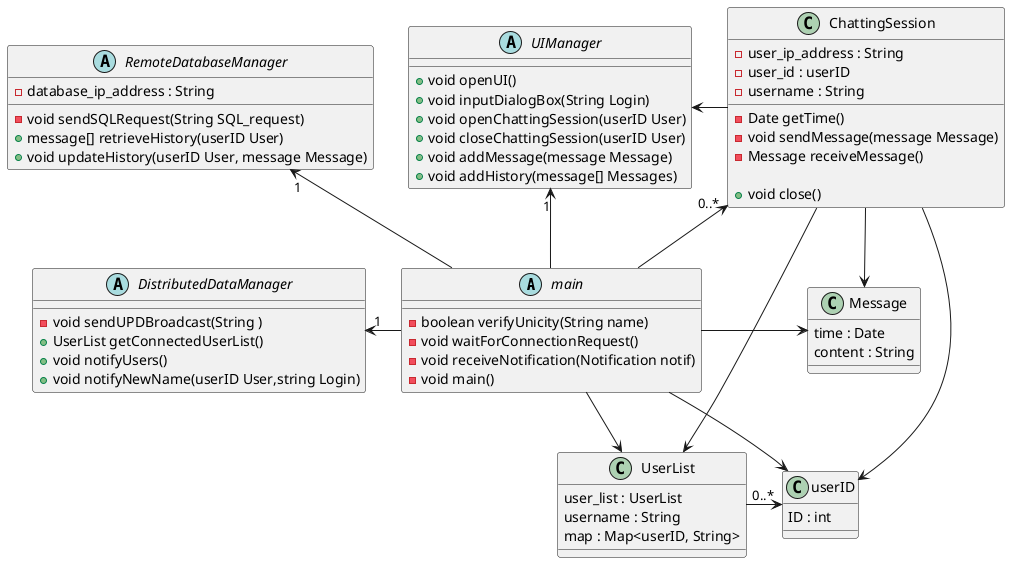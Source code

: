 @startuml class
abstract class main {
    -boolean verifyUnicity(String name)
    -void waitForConnectionRequest()
    -void receiveNotification(Notification notif)
    -void main()
}

abstract class UIManager {
    +void openUI()
    +void inputDialogBox(String Login)
    +void openChattingSession(userID User)
    +void closeChattingSession(userID User)
    +void addMessage(message Message)
    +void addHistory(message[] Messages)
}

abstract class DistributedDataManager {
    -void sendUPDBroadcast(String )
    +UserList getConnectedUserList()
    +void notifyUsers()
    +void notifyNewName(userID User,string Login)
}

abstract class  RemoteDatabaseManager{
    - database_ip_address : String 
    -void sendSQLRequest(String SQL_request)
    +message[] retrieveHistory(userID User)
    +void updateHistory(userID User, message Message)
}

class ChattingSession{
    - user_ip_address : String 
    - user_id : userID
    - username : String
    -Date getTime()
    -void sendMessage(message Message)
    -Message receiveMessage()

    +void close()
}

class Message{
    time : Date
    content : String
}

class UserList{
    user_list : UserList
    username : String
    map : Map<userID, String> 
}

class userID{
    ID : int
} 



RemoteDatabaseManager "1" <-- main
DistributedDataManager "1" <- main
UIManager "1" <- main
ChattingSession "0..*" <-- main
UIManager <- ChattingSession
UserList -> "0..*" userID
main --> userID
ChattingSession -> userID
main --> UserList
ChattingSession -> UserList
ChattingSession -> Message
main -> Message

@enduml